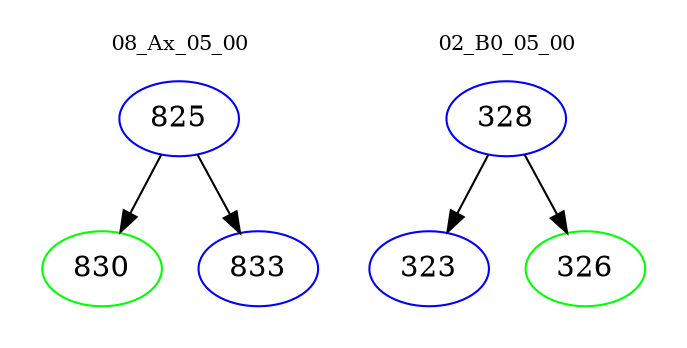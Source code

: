 digraph{
subgraph cluster_0 {
color = white
label = "08_Ax_05_00";
fontsize=10;
T0_825 [label="825", color="blue"]
T0_825 -> T0_830 [color="black"]
T0_830 [label="830", color="green"]
T0_825 -> T0_833 [color="black"]
T0_833 [label="833", color="blue"]
}
subgraph cluster_1 {
color = white
label = "02_B0_05_00";
fontsize=10;
T1_328 [label="328", color="blue"]
T1_328 -> T1_323 [color="black"]
T1_323 [label="323", color="blue"]
T1_328 -> T1_326 [color="black"]
T1_326 [label="326", color="green"]
}
}
